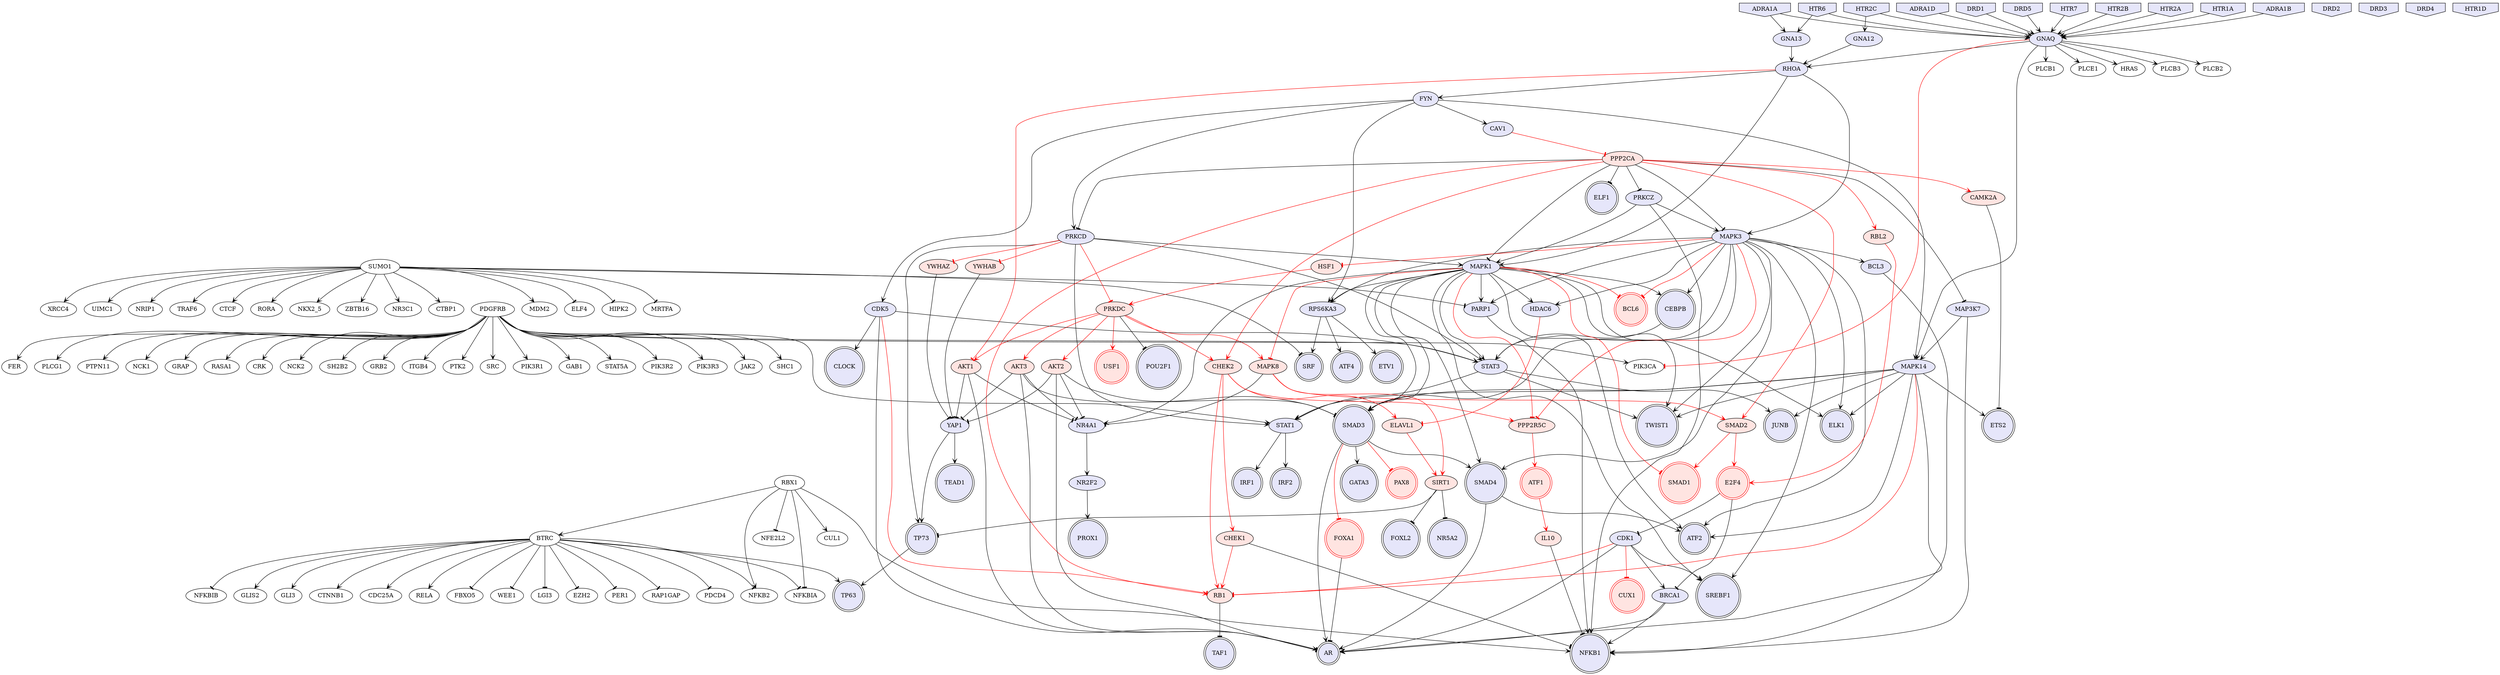 digraph {

MAPK3->RPS6KA3 [penwidth=1, color=black, arrowhead="vee"]
STAT1->IRF1 [penwidth=1, color=black, arrowhead="vee"]
STAT3->JUNB [penwidth=1, color=black, arrowhead="vee"]
MAPK3->CEBPB [penwidth=1, color=black, arrowhead="vee"]
YAP1->TP73 [penwidth=1, color=black, arrowhead="vee"]
E2F4->CDK1 [penwidth=1, color=black, arrowhead="tee"]
SUMO1->XRCC4 [penwidth=1, color=NA, arrowhead="vee"]
SUMO1->UIMC1 [penwidth=1, color=NA, arrowhead="vee"]
SUMO1->NRIP1 [penwidth=1, color=NA, arrowhead="vee"]
SUMO1->TRAF6 [penwidth=1, color=NA, arrowhead="vee"]
SUMO1->CTCF [penwidth=1, color=NA, arrowhead="vee"]
SUMO1->RORA [penwidth=1, color=NA, arrowhead="vee"]
SUMO1->NKX2_5 [penwidth=1, color=NA, arrowhead="vee"]
SUMO1->ZBTB16 [penwidth=1, color=NA, arrowhead="vee"]
CEBPB->STAT3 [penwidth=1, color=black, arrowhead="vee"]
MAPK3->STAT3 [penwidth=1, color=black, arrowhead="vee"]
MAPK3->ELK1 [penwidth=1, color=black, arrowhead="vee"]
MAPK3->SMAD3 [penwidth=1, color=black, arrowhead="vee"]
SMAD3->SMAD4 [penwidth=1, color=black, arrowhead="vee"]
NR4A1->NR2F2 [penwidth=1, color=black, arrowhead="vee"]
SIRT1->NR5A2 [penwidth=1, color=black, arrowhead="tee"]
NR2F2->PROX1 [penwidth=1, color=black, arrowhead="vee"]
SMAD3->AR [penwidth=1, color=black, arrowhead="vee"]
SMAD3->GATA3 [penwidth=1, color=black, arrowhead="vee"]
HTR2A->GNAQ [penwidth=1, color=black, arrowhead="vee"]
ADRA1A->GNAQ [penwidth=1, color=black, arrowhead="vee"]
PRKCD->STAT1 [penwidth=1, color=black, arrowhead="vee"]
PPP2CA->ELF1 [penwidth=1, color=black, arrowhead="tee"]
PPP2CA->MAPK3 [penwidth=1, color=black, arrowhead="tee"]
PPP2CA->PRKCD [penwidth=1, color=black, arrowhead="tee"]
MAPK8->NR4A1 [penwidth=1, color=black, arrowhead="tee"]
PRKCD->TP73 [penwidth=1, color=black, arrowhead="vee"]
PRKDC->POU2F1 [penwidth=1, color=black, arrowhead="tee"]
HTR1A->GNAQ [penwidth=1, color=black, arrowhead="vee"]
YAP1->TEAD1 [penwidth=1, color=black, arrowhead="vee"]
MAPK3->PARP1 [penwidth=1, color=black, arrowhead="vee"]
MAPK3->SMAD4 [penwidth=1, color=black, arrowhead="vee"]
RPS6KA3->ATF4 [penwidth=1, color=black, arrowhead="vee"]
RPS6KA3->ETV1 [penwidth=1, color=black, arrowhead="vee"]
STAT1->IRF2 [penwidth=1, color=black, arrowhead="vee"]
PRKCD->STAT3 [penwidth=1, color=black, arrowhead="vee"]
CDK1->AR [penwidth=1, color=black, arrowhead="vee"]
YWHAZ->YAP1 [penwidth=1, color=black, arrowhead="tee"]
CAMK2A->ETS2 [penwidth=1, color=black, arrowhead="tee"]
MAPK3->SREBF1 [penwidth=1, color=black, arrowhead="vee"]
CDK5->AR [penwidth=1, color=black, arrowhead="vee"]
FYN->CAV1 [penwidth=1, color=black, arrowhead="vee"]
ADRA1B->GNAQ [penwidth=1, color=black, arrowhead="vee"]
ADRA1D->GNAQ [penwidth=1, color=black, arrowhead="vee"]
CDK1->SREBF1 [penwidth=1, color=black, arrowhead="vee"]
CDK5->CLOCK [penwidth=1, color=black, arrowhead="vee"]
CDK5->STAT3 [penwidth=1, color=black, arrowhead="vee"]
SIRT1->FOXL2 [penwidth=1, color=black, arrowhead="tee"]
DRD1->GNAQ [penwidth=1, color=black, arrowhead="vee"]
DRD5->GNAQ [penwidth=1, color=black, arrowhead="vee"]
FYN->RPS6KA3 [penwidth=1, color=black, arrowhead="vee"]
GNAQ->RHOA [penwidth=1, color=black, arrowhead="vee"]
MAPK3->ATF2 [penwidth=1, color=black, arrowhead="vee"]
MAPK3->TWIST1 [penwidth=1, color=black, arrowhead="vee"]
HTR2C->GNAQ [penwidth=1, color=black, arrowhead="vee"]
HTR6->GNAQ [penwidth=1, color=black, arrowhead="vee"]
HTR7->GNAQ [penwidth=1, color=black, arrowhead="vee"]
FYN->CDK5 [penwidth=1, color=black, arrowhead="vee"]
HTR2B->GNAQ [penwidth=1, color=black, arrowhead="vee"]
RHOA->MAPK3 [penwidth=1, color=black, arrowhead="vee"]
SUMO1->NR3C1 [penwidth=1, color=NA, arrowhead="vee"]
SUMO1->CTBP1 [penwidth=1, color=NA, arrowhead="vee"]
STAT3->STAT1 [penwidth=1, color=black, arrowhead="vee"]
RHOA->FYN [penwidth=1, color=black, arrowhead="vee"]
RPS6KA3->SRF [penwidth=1, color=black, arrowhead="vee"]
FYN->PRKCD [penwidth=1, color=black, arrowhead="vee"]
STAT3->TWIST1 [penwidth=1, color=black, arrowhead="vee"]
SMAD4->ATF2 [penwidth=1, color=black, arrowhead="vee"]
SMAD4->AR [penwidth=1, color=black, arrowhead="vee"]
RB1->TAF1 [penwidth=1, color=black, arrowhead="tee"]
TP73->TP63 [penwidth=1, color=black, arrowhead="vee"]
FOXA1->AR [penwidth=1, color=black, arrowhead="tee"]
SIRT1->TP73 [penwidth=1, color=black, arrowhead="tee"]
PARP1->NFKB1 [penwidth=1, color=black, arrowhead="vee"]
SUMO1->MDM2 [penwidth=1, color=NA, arrowhead="vee"]
SUMO1->PARP1 [penwidth=1, color=NA, arrowhead="tee"]
PRKCD->PRKDC [penwidth=1, color=red, arrowhead="tee"]
SUMO1->ELF4 [penwidth=1, color=NA, arrowhead="tee"]
SUMO1->SRF [penwidth=1, color=NA, arrowhead="tee"]
PRKDC->MAPK8 [penwidth=1, color=red, arrowhead="vee"]
PPP2CA->SMAD2 [penwidth=1, color=red, arrowhead="vee"]
PPP2CA->RB1 [penwidth=1, color=red, arrowhead="vee"]
PPP2R5C->ATF1 [penwidth=1, color=red, arrowhead="vee"]
MAPK3->PPP2R5C [penwidth=1, color=red, arrowhead="tee"]
PRKCD->YWHAZ [penwidth=1, color=red, arrowhead="tee"]
PRKDC->USF1 [penwidth=1, color=red, arrowhead="vee"]
CDK1->RB1 [penwidth=1, color=red, arrowhead="tee"]
MAPK8->SIRT1 [penwidth=1, color=red, arrowhead="vee"]
SMAD3->FOXA1 [penwidth=1, color=red, arrowhead="tee"]
SMAD3->PAX8 [penwidth=1, color=red, arrowhead="tee"]
CDK5->RB1 [penwidth=1, color=red, arrowhead="tee"]
MAPK3->BCL6 [penwidth=1, color=red, arrowhead="tee"]
CDK1->CUX1 [penwidth=1, color=red, arrowhead="tee"]
CAV1->PPP2CA [penwidth=1, color=red, arrowhead="tee"]
PPP2CA->CAMK2A [penwidth=1, color=red, arrowhead="vee"]
SUMO1->HIPK2 [penwidth=1, color=NA, arrowhead="tee"]
MAPK8->SMAD2 [penwidth=1, color=red, arrowhead="vee"]
SMAD2->SMAD1 [penwidth=1, color=red, arrowhead="vee"]
SMAD2->E2F4 [penwidth=1, color=red, arrowhead="vee"]
SUMO1->MRTFA [penwidth=1, color=NA, arrowhead="tee"]
AKT3->SMAD3 [penwidth=1, color=black, arrowhead="tee"]
AKT3->AR [penwidth=1, color=black, arrowhead="tee"]
AKT3->YAP1 [penwidth=1, color=black, arrowhead="tee"]
GNA12->RHOA [penwidth=1, color=black, arrowhead="vee"]
HTR2C->GNA12 [penwidth=1, color=black, arrowhead="vee"]
AKT3->NR4A1 [penwidth=1, color=black, arrowhead="tee"]
PRKDC->AKT3 [penwidth=1, color=red, arrowhead="vee"]
MAP3K7->NFKB1 [penwidth=1, color=black, arrowhead="vee"]
PPP2CA->MAP3K7 [penwidth=1, color=black, arrowhead="tee"]
CDK1->BRCA1 [penwidth=1, color=black, arrowhead="vee"]
BRCA1->AR [penwidth=1, color=black, arrowhead="vee"]
BRCA1->NFKB1 [penwidth=1, color=black, arrowhead="vee"]
E2F4->BRCA1 [penwidth=1, color=black, arrowhead="tee"]
AKT2->SMAD3 [penwidth=1, color=black, arrowhead="tee"]
AKT2->AR [penwidth=1, color=black, arrowhead="tee"]
AKT2->YAP1 [penwidth=1, color=black, arrowhead="tee"]
AKT2->NR4A1 [penwidth=1, color=black, arrowhead="tee"]
PRKDC->AKT2 [penwidth=1, color=red, arrowhead="vee"]
MAPK1->RPS6KA3 [penwidth=1, color=black, arrowhead="vee"]
MAPK1->CEBPB [penwidth=1, color=black, arrowhead="vee"]
MAPK14->ATF2 [penwidth=1, color=black, arrowhead="vee"]
MAPK14->ELK1 [penwidth=1, color=black, arrowhead="vee"]
MAPK1->SMAD3 [penwidth=1, color=black, arrowhead="vee"]
MAPK14->SMAD3 [penwidth=1, color=black, arrowhead="vee"]
MAPK14->STAT1 [penwidth=1, color=black, arrowhead="vee"]
MAPK1->ELK1 [penwidth=1, color=black, arrowhead="vee"]
PPP2CA->MAPK1 [penwidth=1, color=black, arrowhead="tee"]
MAPK1->PARP1 [penwidth=1, color=black, arrowhead="vee"]
MAPK1->SMAD4 [penwidth=1, color=black, arrowhead="vee"]
MAPK14->TWIST1 [penwidth=1, color=black, arrowhead="vee"]
MAPK1->SREBF1 [penwidth=1, color=black, arrowhead="vee"]
MAPK14->JUNB [penwidth=1, color=black, arrowhead="vee"]
MAPK1->HDAC6 [penwidth=1, color=black, arrowhead="vee"]
FYN->MAPK14 [penwidth=1, color=black, arrowhead="vee"]
MAPK1->ATF2 [penwidth=1, color=black, arrowhead="vee"]
MAPK1->TWIST1 [penwidth=1, color=black, arrowhead="vee"]
MAPK14->AR [penwidth=1, color=black, arrowhead="vee"]
MAPK1->NR4A1 [penwidth=1, color=black, arrowhead="vee"]
MAPK1->STAT1 [penwidth=1, color=black, arrowhead="vee"]
RHOA->MAPK1 [penwidth=1, color=black, arrowhead="vee"]
MAPK14->ETS2 [penwidth=1, color=black, arrowhead="vee"]
PRKCD->MAPK1 [penwidth=1, color=black, arrowhead="vee"]
ELAVL1->SIRT1 [penwidth=1, color=red, arrowhead="vee"]
HDAC6->ELAVL1 [penwidth=1, color=red, arrowhead="tee"]
MAPK1->PPP2R5C [penwidth=1, color=red, arrowhead="tee"]
MAPK1->SMAD1 [penwidth=1, color=red, arrowhead="tee"]
MAPK14->RB1 [penwidth=1, color=red, arrowhead="tee"]
MAPK1->BCL6 [penwidth=1, color=red, arrowhead="tee"]
PRKCZ->MAPK1 [penwidth=1, color=black, arrowhead="vee"]
PRKCZ->NFKB1 [penwidth=1, color=black, arrowhead="vee"]
GNA13->RHOA [penwidth=1, color=black, arrowhead="vee"]
HTR6->GNA13 [penwidth=1, color=black, arrowhead="vee"]
ADRA1A->GNA13 [penwidth=1, color=black, arrowhead="vee"]
PPP2CA->PRKCZ [penwidth=1, color=black, arrowhead="tee"]
MAPK3->HDAC6 [penwidth=1, color=black, arrowhead="vee"]
GNAQ->MAPK14 [penwidth=1, color=black, arrowhead="vee"]
HSF1->PRKDC [penwidth=1, color=red, arrowhead="vee"]
MAPK3->HSF1 [penwidth=1, color=red, arrowhead="tee"]
IL10->NFKB1 [penwidth=1, color=black, arrowhead="tee"]
ATF1->IL10 [penwidth=1, color=red, arrowhead="vee"]
MAP3K7->MAPK14 [penwidth=1, color=black, arrowhead="vee"]
BTRC->FBXO5 [penwidth=1, color=NA, arrowhead="tee"]
BTRC->WEE1 [penwidth=1, color=NA, arrowhead="tee"]
BTRC->LGI3 [penwidth=1, color=NA, arrowhead="tee"]
PDGFRB->SHC1 [penwidth=1, color=NA, arrowhead="vee"]
PDGFRB->FER [penwidth=1, color=NA, arrowhead="vee"]
PDGFRB->PLCG1 [penwidth=1, color=NA, arrowhead="vee"]
PDGFRB->PTPN11 [penwidth=1, color=NA, arrowhead="vee"]
PDGFRB->NCK1 [penwidth=1, color=NA, arrowhead="vee"]
PDGFRB->GRAP [penwidth=1, color=NA, arrowhead="vee"]
PDGFRB->RASA1 [penwidth=1, color=NA, arrowhead="vee"]
PDGFRB->CRK [penwidth=1, color=NA, arrowhead="vee"]
PDGFRB->NCK2 [penwidth=1, color=NA, arrowhead="vee"]
PRKCZ->MAPK3 [penwidth=1, color=black, arrowhead="vee"]
PDGFRB->SH2B2 [penwidth=1, color=NA, arrowhead="vee"]
RBX1->NFKBIA [penwidth=1, color=NA, arrowhead="tee"]
RBX1->NFE2L2 [penwidth=1, color=NA, arrowhead="tee"]
BTRC->NFKBIA [penwidth=1, color=NA, arrowhead="tee"]
PDGFRB->GRB2 [penwidth=1, color=NA, arrowhead="vee"]
PDGFRB->ITGB4 [penwidth=1, color=NA, arrowhead="vee"]
PDGFRB->PTK2 [penwidth=1, color=NA, arrowhead="vee"]
BTRC->EZH2 [penwidth=1, color=NA, arrowhead="tee"]
BTRC->PER1 [penwidth=1, color=NA, arrowhead="tee"]
BTRC->RAP1GAP [penwidth=1, color=NA, arrowhead="tee"]
BTRC->PDCD4 [penwidth=1, color=NA, arrowhead="tee"]
PDGFRB->SRC [penwidth=1, color=NA, arrowhead="vee"]
BTRC->NFKBIB [penwidth=1, color=NA, arrowhead="tee"]
PDGFRB->PIK3R1 [penwidth=1, color=NA, arrowhead="vee"]
PDGFRB->GAB1 [penwidth=1, color=NA, arrowhead="vee"]
BTRC->NFKB2 [penwidth=1, color=NA, arrowhead="tee"]
PDGFRB->STAT5A [penwidth=1, color=NA, arrowhead="vee"]
PDGFRB->PIK3CA [penwidth=1, color=NA, arrowhead="vee"]
PDGFRB->PIK3R2 [penwidth=1, color=NA, arrowhead="vee"]
PDGFRB->PIK3R3 [penwidth=1, color=NA, arrowhead="vee"]
PDGFRB->STAT3 [penwidth=1, color=NA, arrowhead="vee"]
PDGFRB->JAK2 [penwidth=1, color=NA, arrowhead="vee"]
CHEK2->ELAVL1 [penwidth=1, color=red, arrowhead="vee"]
RBX1->CUL1 [penwidth=1, color=NA, arrowhead="vee"]
BTRC->GLIS2 [penwidth=1, color=NA, arrowhead="vee"]
BTRC->GLI3 [penwidth=1, color=NA, arrowhead="vee"]
BTRC->CTNNB1 [penwidth=1, color=NA, arrowhead="vee"]
PPP2CA->CHEK2 [penwidth=1, color=red, arrowhead="vee"]
PRKDC->CHEK2 [penwidth=1, color=red, arrowhead="vee"]
RBX1->NFKB1 [penwidth=1, color=NA, arrowhead="vee"]
RBX1->NFKB2 [penwidth=1, color=NA, arrowhead="vee"]
CHEK2->RB1 [penwidth=1, color=red, arrowhead="vee"]
BTRC->CDC25A [penwidth=1, color=NA, arrowhead="vee"]
CHEK2->PPP2R5C [penwidth=1, color=red, arrowhead="vee"]
RBX1->BTRC [penwidth=1, color=NA, arrowhead="vee"]
BTRC->TP63 [penwidth=1, color=NA, arrowhead="vee"]
PDGFRB->STAT1 [penwidth=1, color=NA, arrowhead="vee"]
BTRC->RELA [penwidth=1, color=NA, arrowhead="vee"]
MAPK1->STAT3 [penwidth=1, color=black, arrowhead="vee"]
YWHAB->YAP1 [penwidth=1, color=black, arrowhead="tee"]
PRKCD->YWHAB [penwidth=1, color=red, arrowhead="tee"]
MAPK1->MAPK8 [penwidth=1, color=red, arrowhead="tee"]
RBL2->E2F4 [penwidth=1, color=red, arrowhead="vee"]
PPP2CA->RBL2 [penwidth=1, color=red, arrowhead="vee"]
GNAQ->PLCB1 [penwidth=1, color=black, arrowhead="vee"]
GNAQ->PLCE1 [penwidth=1, color=black, arrowhead="vee"]
GNAQ->HRAS [penwidth=1, color=black, arrowhead="vee"]
GNAQ->PLCB3 [penwidth=1, color=black, arrowhead="vee"]
GNAQ->PLCB2 [penwidth=1, color=black, arrowhead="vee"]
GNAQ->PIK3CA [penwidth=1, color=red, arrowhead="tee"]
AKT1->AR [penwidth=1, color=black, arrowhead="tee"]
AKT1->YAP1 [penwidth=1, color=black, arrowhead="tee"]
AKT1->NR4A1 [penwidth=1, color=black, arrowhead="tee"]
PRKDC->AKT1 [penwidth=1, color=red, arrowhead="vee"]
RHOA->AKT1 [penwidth=1, color=red, arrowhead="tee"]
CHEK1->NFKB1 [penwidth=1, color=black, arrowhead="tee"]
CHEK1->RB1 [penwidth=1, color=red, arrowhead="vee"]
CHEK2->CHEK1 [penwidth=1, color=red, arrowhead="vee"]
BCL3->NFKB1 [penwidth=1, color=black, arrowhead="vee"]
MAPK3->BCL3 [penwidth=1, color=black, arrowhead="vee"]
ADRA1A [style=filled, color=black, fillcolor=lavender, shape=invhouse];
ADRA1B [style=filled, color=black, fillcolor=lavender, shape=invhouse];
ADRA1D [style=filled, color=black, fillcolor=lavender, shape=invhouse];
DRD1 [style=filled, color=black, fillcolor=lavender, shape=invhouse];
DRD2 [style=filled, color=black, fillcolor=lavender, shape=invhouse];
DRD3 [style=filled, color=black, fillcolor=lavender, shape=invhouse];
DRD4 [style=filled, color=black, fillcolor=lavender, shape=invhouse];
DRD5 [style=filled, color=black, fillcolor=lavender, shape=invhouse];
HTR1A [style=filled, color=black, fillcolor=lavender, shape=invhouse];
HTR1D [style=filled, color=black, fillcolor=lavender, shape=invhouse];
HTR2A [style=filled, color=black, fillcolor=lavender, shape=invhouse];
HTR2B [style=filled, color=black, fillcolor=lavender, shape=invhouse];
HTR2C [style=filled, color=black, fillcolor=lavender, shape=invhouse];
HTR6 [style=filled, color=black, fillcolor=lavender, shape=invhouse];
HTR7 [style=filled, color=black, fillcolor=lavender, shape=invhouse];
DRD2 [style=filled, color=black, fillcolor=lavender, shape=invhouse];
FOXL2 [style=filled, color=black, fillcolor=lavender, shape=doublecircle];
SRF [style=filled, color=black, fillcolor=lavender, shape=doublecircle];
TP63 [style=filled, color=black, fillcolor=lavender, shape=doublecircle];
JUNB [style=filled, color=black, fillcolor=lavender, shape=doublecircle];
NFKB1 [style=filled, color=black, fillcolor=lavender, shape=doublecircle];
ATF1 [style=filled, color=red, fillcolor=mistyrose, shape=doublecircle];
SREBF1 [style=filled, color=black, fillcolor=lavender, shape=doublecircle];
ELK1 [style=filled, color=black, fillcolor=lavender, shape=doublecircle];
ATF4 [style=filled, color=black, fillcolor=lavender, shape=doublecircle];
AR [style=filled, color=black, fillcolor=lavender, shape=doublecircle];
POU2F1 [style=filled, color=black, fillcolor=lavender, shape=doublecircle];
SMAD4 [style=filled, color=black, fillcolor=lavender, shape=doublecircle];
PROX1 [style=filled, color=black, fillcolor=lavender, shape=doublecircle];
FOXA1 [style=filled, color=red, fillcolor=mistyrose, shape=doublecircle];
NR5A2 [style=filled, color=black, fillcolor=lavender, shape=doublecircle];
SMAD3 [style=filled, color=black, fillcolor=lavender, shape=doublecircle];
E2F4 [style=filled, color=red, fillcolor=mistyrose, shape=doublecircle];
PAX8 [style=filled, color=red, fillcolor=mistyrose, shape=doublecircle];
ATF2 [style=filled, color=black, fillcolor=lavender, shape=doublecircle];
ETS2 [style=filled, color=black, fillcolor=lavender, shape=doublecircle];
GATA3 [style=filled, color=black, fillcolor=lavender, shape=doublecircle];
USF1 [style=filled, color=red, fillcolor=mistyrose, shape=doublecircle];
ELF1 [style=filled, color=black, fillcolor=lavender, shape=doublecircle];
TAF1 [style=filled, color=black, fillcolor=lavender, shape=doublecircle];
TP73 [style=filled, color=black, fillcolor=lavender, shape=doublecircle];
SMAD1 [style=filled, color=red, fillcolor=mistyrose, shape=doublecircle];
IRF2 [style=filled, color=black, fillcolor=lavender, shape=doublecircle];
CEBPB [style=filled, color=black, fillcolor=lavender, shape=doublecircle];
ETV1 [style=filled, color=black, fillcolor=lavender, shape=doublecircle];
TEAD1 [style=filled, color=black, fillcolor=lavender, shape=doublecircle];
CLOCK [style=filled, color=black, fillcolor=lavender, shape=doublecircle];
BCL6 [style=filled, color=red, fillcolor=mistyrose, shape=doublecircle];
CUX1 [style=filled, color=red, fillcolor=mistyrose, shape=doublecircle];
IRF1 [style=filled, color=black, fillcolor=lavender, shape=doublecircle];
TWIST1 [style=filled, color=black, fillcolor=lavender, shape=doublecircle];
MAPK3 [style=filled, fillcolor=lavender];
STAT1 [style=filled, fillcolor=lavender];
STAT3 [style=filled, fillcolor=lavender];
YAP1 [style=filled, fillcolor=lavender];
NR4A1 [style=filled, fillcolor=lavender];
SIRT1 [style=filled, fillcolor=mistyrose];
NR2F2 [style=filled, fillcolor=lavender];
PRKCD [style=filled, fillcolor=lavender];
PPP2CA [style=filled, fillcolor=mistyrose];
MAPK8 [style=filled, fillcolor=mistyrose];
PRKDC [style=filled, fillcolor=mistyrose];
RPS6KA3 [style=filled, fillcolor=lavender];
CDK1 [style=filled, fillcolor=lavender];
YWHAZ [style=filled, fillcolor=mistyrose];
CAMK2A [style=filled, fillcolor=mistyrose];
CDK5 [style=filled, fillcolor=lavender];
FYN [style=filled, fillcolor=lavender];
GNAQ [style=filled, fillcolor=lavender];
RHOA [style=filled, fillcolor=lavender];
RB1 [style=filled, fillcolor=mistyrose];
PARP1 [style=filled, fillcolor=lavender];
PPP2R5C [style=filled, fillcolor=mistyrose];
CAV1 [style=filled, fillcolor=lavender];
SMAD2 [style=filled, fillcolor=mistyrose];
AKT3 [style=filled, fillcolor=mistyrose];
GNA12 [style=filled, fillcolor=lavender];
MAP3K7 [style=filled, fillcolor=lavender];
BRCA1 [style=filled, fillcolor=lavender];
AKT2 [style=filled, fillcolor=mistyrose];
MAPK1 [style=filled, fillcolor=lavender];
MAPK14 [style=filled, fillcolor=lavender];
ELAVL1 [style=filled, fillcolor=mistyrose];
HDAC6 [style=filled, fillcolor=lavender];
PRKCZ [style=filled, fillcolor=lavender];
GNA13 [style=filled, fillcolor=lavender];
HSF1 [style=filled, fillcolor=mistyrose];
IL10 [style=filled, fillcolor=mistyrose];
CHEK2 [style=filled, fillcolor=mistyrose];
YWHAB [style=filled, fillcolor=mistyrose];
RBL2 [style=filled, fillcolor=mistyrose];
AKT1 [style=filled, fillcolor=mistyrose];
CHEK1 [style=filled, fillcolor=mistyrose];
BCL3 [style=filled, fillcolor=lavender];


}

